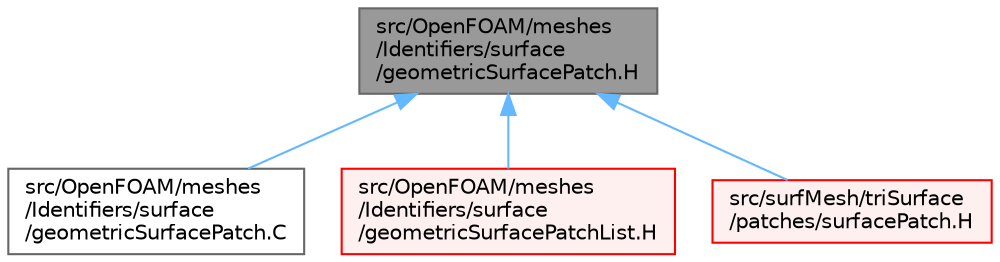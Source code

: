digraph "src/OpenFOAM/meshes/Identifiers/surface/geometricSurfacePatch.H"
{
 // LATEX_PDF_SIZE
  bgcolor="transparent";
  edge [fontname=Helvetica,fontsize=10,labelfontname=Helvetica,labelfontsize=10];
  node [fontname=Helvetica,fontsize=10,shape=box,height=0.2,width=0.4];
  Node1 [id="Node000001",label="src/OpenFOAM/meshes\l/Identifiers/surface\l/geometricSurfacePatch.H",height=0.2,width=0.4,color="gray40", fillcolor="grey60", style="filled", fontcolor="black",tooltip=" "];
  Node1 -> Node2 [id="edge1_Node000001_Node000002",dir="back",color="steelblue1",style="solid",tooltip=" "];
  Node2 [id="Node000002",label="src/OpenFOAM/meshes\l/Identifiers/surface\l/geometricSurfacePatch.C",height=0.2,width=0.4,color="grey40", fillcolor="white", style="filled",URL="$geometricSurfacePatch_8C.html",tooltip=" "];
  Node1 -> Node3 [id="edge2_Node000001_Node000003",dir="back",color="steelblue1",style="solid",tooltip=" "];
  Node3 [id="Node000003",label="src/OpenFOAM/meshes\l/Identifiers/surface\l/geometricSurfacePatchList.H",height=0.2,width=0.4,color="red", fillcolor="#FFF0F0", style="filled",URL="$geometricSurfacePatchList_8H.html",tooltip=" "];
  Node1 -> Node112 [id="edge3_Node000001_Node000112",dir="back",color="steelblue1",style="solid",tooltip=" "];
  Node112 [id="Node000112",label="src/surfMesh/triSurface\l/patches/surfacePatch.H",height=0.2,width=0.4,color="red", fillcolor="#FFF0F0", style="filled",URL="$surfacePatch_8H.html",tooltip=" "];
}
